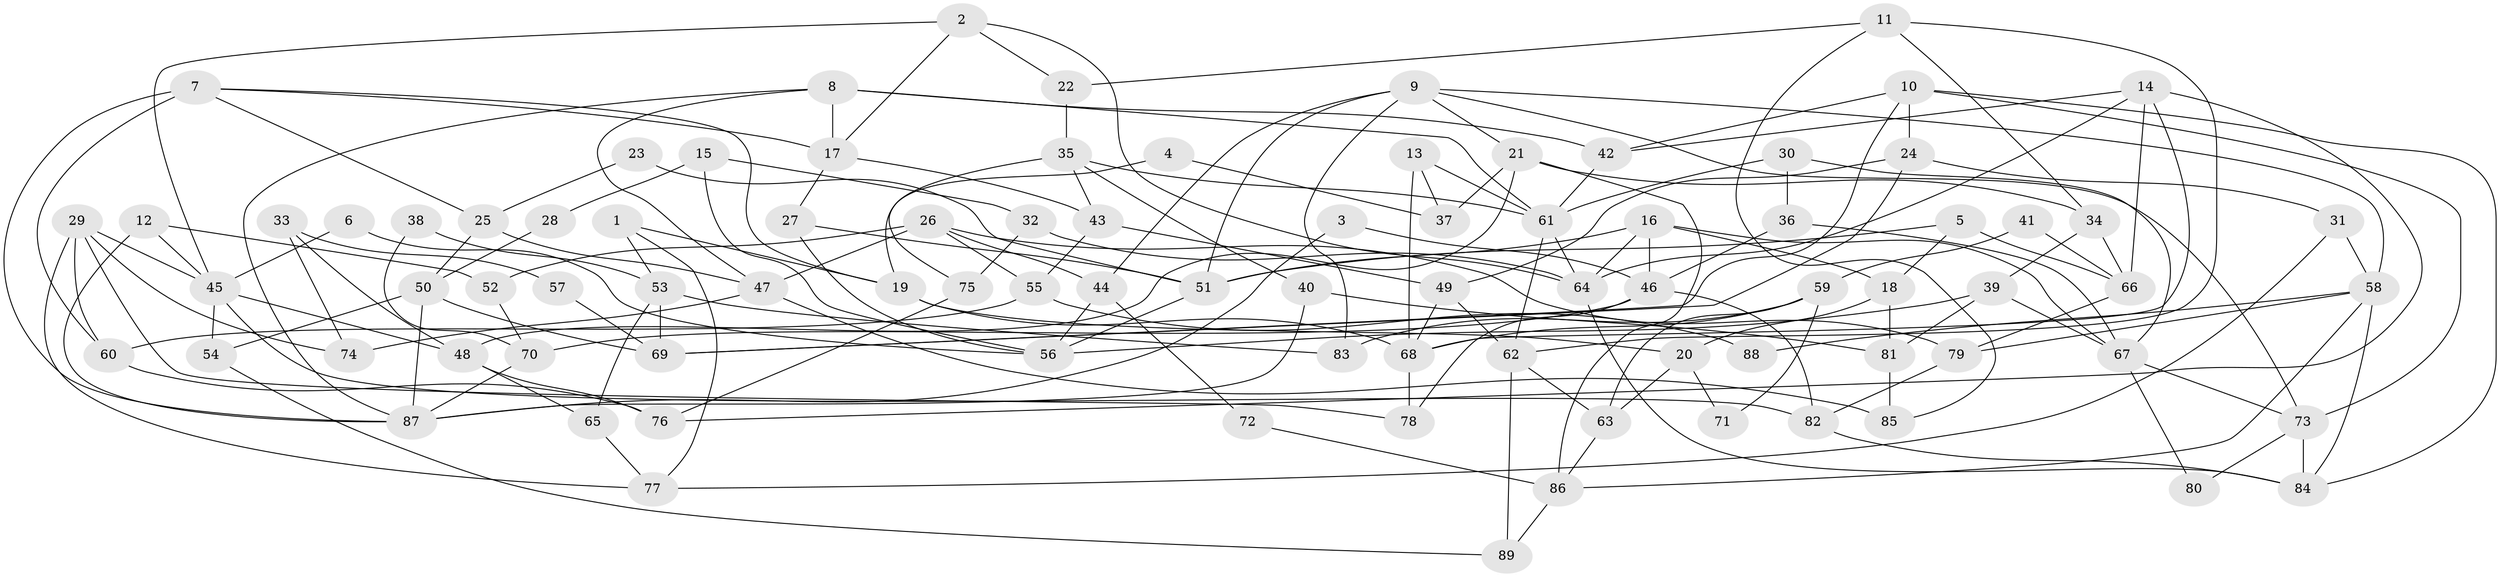 // Generated by graph-tools (version 1.1) at 2025/14/03/09/25 04:14:54]
// undirected, 89 vertices, 178 edges
graph export_dot {
graph [start="1"]
  node [color=gray90,style=filled];
  1;
  2;
  3;
  4;
  5;
  6;
  7;
  8;
  9;
  10;
  11;
  12;
  13;
  14;
  15;
  16;
  17;
  18;
  19;
  20;
  21;
  22;
  23;
  24;
  25;
  26;
  27;
  28;
  29;
  30;
  31;
  32;
  33;
  34;
  35;
  36;
  37;
  38;
  39;
  40;
  41;
  42;
  43;
  44;
  45;
  46;
  47;
  48;
  49;
  50;
  51;
  52;
  53;
  54;
  55;
  56;
  57;
  58;
  59;
  60;
  61;
  62;
  63;
  64;
  65;
  66;
  67;
  68;
  69;
  70;
  71;
  72;
  73;
  74;
  75;
  76;
  77;
  78;
  79;
  80;
  81;
  82;
  83;
  84;
  85;
  86;
  87;
  88;
  89;
  1 -- 53;
  1 -- 77;
  1 -- 19;
  2 -- 64;
  2 -- 17;
  2 -- 22;
  2 -- 45;
  3 -- 87;
  3 -- 46;
  4 -- 37;
  4 -- 19;
  5 -- 18;
  5 -- 66;
  5 -- 51;
  6 -- 56;
  6 -- 45;
  7 -- 87;
  7 -- 19;
  7 -- 17;
  7 -- 25;
  7 -- 60;
  8 -- 17;
  8 -- 47;
  8 -- 42;
  8 -- 61;
  8 -- 87;
  9 -- 73;
  9 -- 51;
  9 -- 21;
  9 -- 44;
  9 -- 58;
  9 -- 83;
  10 -- 42;
  10 -- 84;
  10 -- 24;
  10 -- 69;
  10 -- 73;
  11 -- 22;
  11 -- 85;
  11 -- 34;
  11 -- 62;
  12 -- 45;
  12 -- 87;
  12 -- 52;
  13 -- 61;
  13 -- 68;
  13 -- 37;
  14 -- 42;
  14 -- 64;
  14 -- 66;
  14 -- 68;
  14 -- 76;
  15 -- 32;
  15 -- 56;
  15 -- 28;
  16 -- 64;
  16 -- 46;
  16 -- 18;
  16 -- 51;
  16 -- 67;
  17 -- 43;
  17 -- 27;
  18 -- 20;
  18 -- 81;
  19 -- 68;
  19 -- 20;
  20 -- 63;
  20 -- 71;
  21 -- 34;
  21 -- 37;
  21 -- 48;
  21 -- 86;
  22 -- 35;
  23 -- 51;
  23 -- 25;
  24 -- 49;
  24 -- 31;
  24 -- 69;
  25 -- 50;
  25 -- 47;
  26 -- 44;
  26 -- 79;
  26 -- 47;
  26 -- 52;
  26 -- 55;
  27 -- 51;
  27 -- 56;
  28 -- 50;
  29 -- 78;
  29 -- 60;
  29 -- 45;
  29 -- 74;
  29 -- 77;
  30 -- 67;
  30 -- 61;
  30 -- 36;
  31 -- 58;
  31 -- 77;
  32 -- 75;
  32 -- 64;
  33 -- 74;
  33 -- 48;
  33 -- 57;
  34 -- 39;
  34 -- 66;
  35 -- 40;
  35 -- 61;
  35 -- 43;
  35 -- 75;
  36 -- 46;
  36 -- 67;
  38 -- 70;
  38 -- 53;
  39 -- 56;
  39 -- 67;
  39 -- 81;
  40 -- 81;
  40 -- 87;
  41 -- 66;
  41 -- 59;
  42 -- 61;
  43 -- 55;
  43 -- 49;
  44 -- 56;
  44 -- 72;
  45 -- 48;
  45 -- 54;
  45 -- 82;
  46 -- 82;
  46 -- 70;
  46 -- 78;
  47 -- 74;
  47 -- 85;
  48 -- 65;
  48 -- 76;
  49 -- 62;
  49 -- 68;
  50 -- 69;
  50 -- 54;
  50 -- 87;
  51 -- 56;
  52 -- 70;
  53 -- 65;
  53 -- 69;
  53 -- 83;
  54 -- 89;
  55 -- 60;
  55 -- 88;
  57 -- 69;
  58 -- 79;
  58 -- 84;
  58 -- 86;
  58 -- 88;
  59 -- 68;
  59 -- 83;
  59 -- 63;
  59 -- 71;
  60 -- 76;
  61 -- 62;
  61 -- 64;
  62 -- 63;
  62 -- 89;
  63 -- 86;
  64 -- 84;
  65 -- 77;
  66 -- 79;
  67 -- 73;
  67 -- 80;
  68 -- 78;
  70 -- 87;
  72 -- 86;
  73 -- 80;
  73 -- 84;
  75 -- 76;
  79 -- 82;
  81 -- 85;
  82 -- 84;
  86 -- 89;
}
